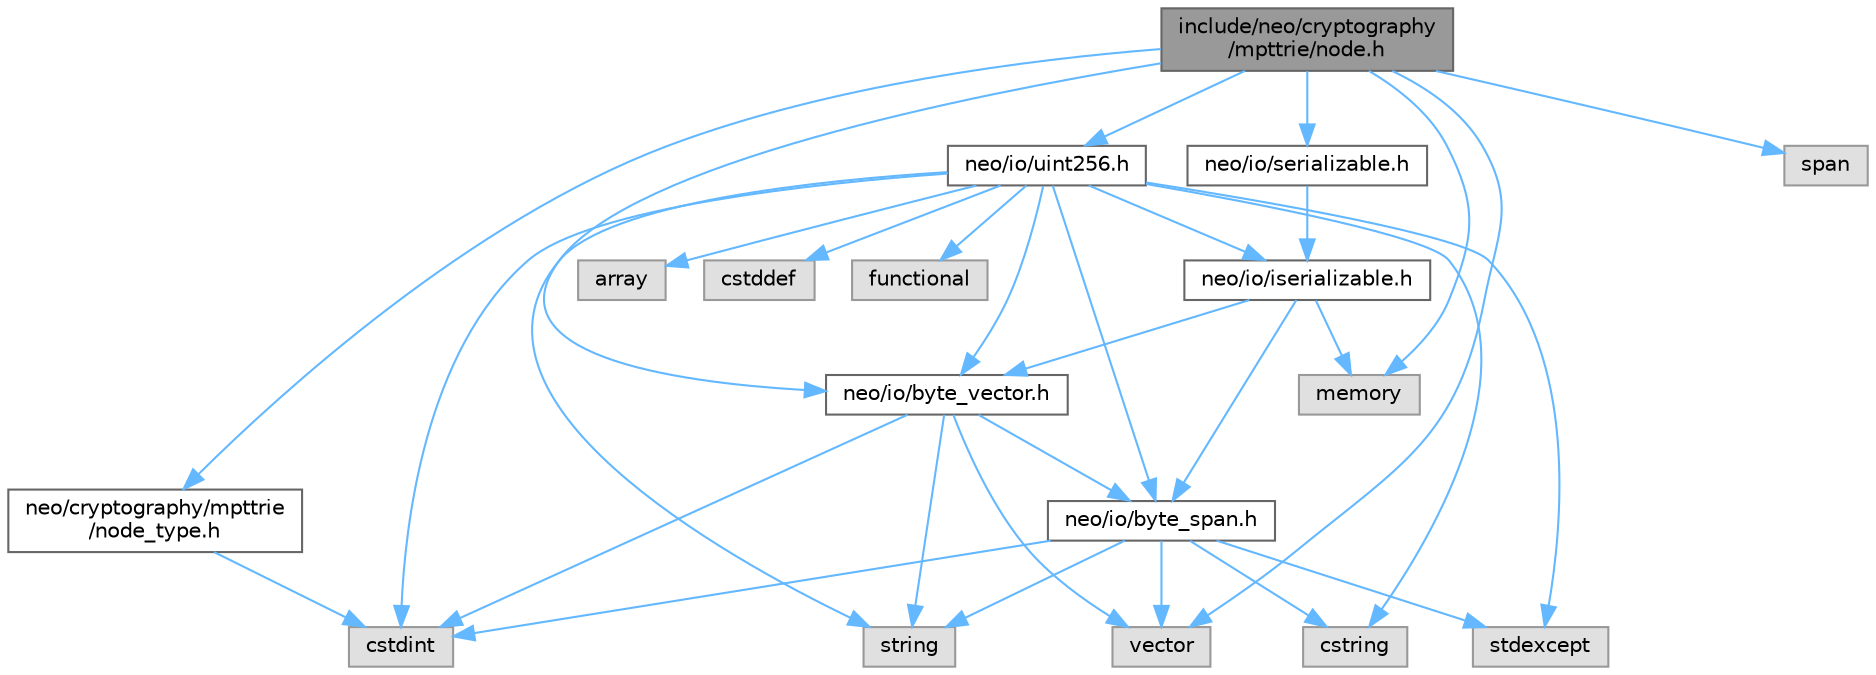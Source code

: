 digraph "include/neo/cryptography/mpttrie/node.h"
{
 // LATEX_PDF_SIZE
  bgcolor="transparent";
  edge [fontname=Helvetica,fontsize=10,labelfontname=Helvetica,labelfontsize=10];
  node [fontname=Helvetica,fontsize=10,shape=box,height=0.2,width=0.4];
  Node1 [id="Node000001",label="include/neo/cryptography\l/mpttrie/node.h",height=0.2,width=0.4,color="gray40", fillcolor="grey60", style="filled", fontcolor="black",tooltip=" "];
  Node1 -> Node2 [id="edge32_Node000001_Node000002",color="steelblue1",style="solid",tooltip=" "];
  Node2 [id="Node000002",label="neo/cryptography/mpttrie\l/node_type.h",height=0.2,width=0.4,color="grey40", fillcolor="white", style="filled",URL="$node__type_8h.html",tooltip=" "];
  Node2 -> Node3 [id="edge33_Node000002_Node000003",color="steelblue1",style="solid",tooltip=" "];
  Node3 [id="Node000003",label="cstdint",height=0.2,width=0.4,color="grey60", fillcolor="#E0E0E0", style="filled",tooltip=" "];
  Node1 -> Node4 [id="edge34_Node000001_Node000004",color="steelblue1",style="solid",tooltip=" "];
  Node4 [id="Node000004",label="neo/io/byte_vector.h",height=0.2,width=0.4,color="grey40", fillcolor="white", style="filled",URL="$io_2byte__vector_8h.html",tooltip=" "];
  Node4 -> Node5 [id="edge35_Node000004_Node000005",color="steelblue1",style="solid",tooltip=" "];
  Node5 [id="Node000005",label="neo/io/byte_span.h",height=0.2,width=0.4,color="grey40", fillcolor="white", style="filled",URL="$io_2byte__span_8h.html",tooltip=" "];
  Node5 -> Node3 [id="edge36_Node000005_Node000003",color="steelblue1",style="solid",tooltip=" "];
  Node5 -> Node6 [id="edge37_Node000005_Node000006",color="steelblue1",style="solid",tooltip=" "];
  Node6 [id="Node000006",label="cstring",height=0.2,width=0.4,color="grey60", fillcolor="#E0E0E0", style="filled",tooltip=" "];
  Node5 -> Node7 [id="edge38_Node000005_Node000007",color="steelblue1",style="solid",tooltip=" "];
  Node7 [id="Node000007",label="stdexcept",height=0.2,width=0.4,color="grey60", fillcolor="#E0E0E0", style="filled",tooltip=" "];
  Node5 -> Node8 [id="edge39_Node000005_Node000008",color="steelblue1",style="solid",tooltip=" "];
  Node8 [id="Node000008",label="string",height=0.2,width=0.4,color="grey60", fillcolor="#E0E0E0", style="filled",tooltip=" "];
  Node5 -> Node9 [id="edge40_Node000005_Node000009",color="steelblue1",style="solid",tooltip=" "];
  Node9 [id="Node000009",label="vector",height=0.2,width=0.4,color="grey60", fillcolor="#E0E0E0", style="filled",tooltip=" "];
  Node4 -> Node3 [id="edge41_Node000004_Node000003",color="steelblue1",style="solid",tooltip=" "];
  Node4 -> Node8 [id="edge42_Node000004_Node000008",color="steelblue1",style="solid",tooltip=" "];
  Node4 -> Node9 [id="edge43_Node000004_Node000009",color="steelblue1",style="solid",tooltip=" "];
  Node1 -> Node10 [id="edge44_Node000001_Node000010",color="steelblue1",style="solid",tooltip=" "];
  Node10 [id="Node000010",label="neo/io/serializable.h",height=0.2,width=0.4,color="grey40", fillcolor="white", style="filled",URL="$serializable_8h.html",tooltip=" "];
  Node10 -> Node11 [id="edge45_Node000010_Node000011",color="steelblue1",style="solid",tooltip=" "];
  Node11 [id="Node000011",label="neo/io/iserializable.h",height=0.2,width=0.4,color="grey40", fillcolor="white", style="filled",URL="$iserializable_8h.html",tooltip=" "];
  Node11 -> Node5 [id="edge46_Node000011_Node000005",color="steelblue1",style="solid",tooltip=" "];
  Node11 -> Node4 [id="edge47_Node000011_Node000004",color="steelblue1",style="solid",tooltip=" "];
  Node11 -> Node12 [id="edge48_Node000011_Node000012",color="steelblue1",style="solid",tooltip=" "];
  Node12 [id="Node000012",label="memory",height=0.2,width=0.4,color="grey60", fillcolor="#E0E0E0", style="filled",tooltip=" "];
  Node1 -> Node13 [id="edge49_Node000001_Node000013",color="steelblue1",style="solid",tooltip=" "];
  Node13 [id="Node000013",label="neo/io/uint256.h",height=0.2,width=0.4,color="grey40", fillcolor="white", style="filled",URL="$uint256_8h.html",tooltip=" "];
  Node13 -> Node5 [id="edge50_Node000013_Node000005",color="steelblue1",style="solid",tooltip=" "];
  Node13 -> Node4 [id="edge51_Node000013_Node000004",color="steelblue1",style="solid",tooltip=" "];
  Node13 -> Node11 [id="edge52_Node000013_Node000011",color="steelblue1",style="solid",tooltip=" "];
  Node13 -> Node14 [id="edge53_Node000013_Node000014",color="steelblue1",style="solid",tooltip=" "];
  Node14 [id="Node000014",label="array",height=0.2,width=0.4,color="grey60", fillcolor="#E0E0E0", style="filled",tooltip=" "];
  Node13 -> Node15 [id="edge54_Node000013_Node000015",color="steelblue1",style="solid",tooltip=" "];
  Node15 [id="Node000015",label="cstddef",height=0.2,width=0.4,color="grey60", fillcolor="#E0E0E0", style="filled",tooltip=" "];
  Node13 -> Node3 [id="edge55_Node000013_Node000003",color="steelblue1",style="solid",tooltip=" "];
  Node13 -> Node6 [id="edge56_Node000013_Node000006",color="steelblue1",style="solid",tooltip=" "];
  Node13 -> Node16 [id="edge57_Node000013_Node000016",color="steelblue1",style="solid",tooltip=" "];
  Node16 [id="Node000016",label="functional",height=0.2,width=0.4,color="grey60", fillcolor="#E0E0E0", style="filled",tooltip=" "];
  Node13 -> Node7 [id="edge58_Node000013_Node000007",color="steelblue1",style="solid",tooltip=" "];
  Node13 -> Node8 [id="edge59_Node000013_Node000008",color="steelblue1",style="solid",tooltip=" "];
  Node1 -> Node12 [id="edge60_Node000001_Node000012",color="steelblue1",style="solid",tooltip=" "];
  Node1 -> Node17 [id="edge61_Node000001_Node000017",color="steelblue1",style="solid",tooltip=" "];
  Node17 [id="Node000017",label="span",height=0.2,width=0.4,color="grey60", fillcolor="#E0E0E0", style="filled",tooltip=" "];
  Node1 -> Node9 [id="edge62_Node000001_Node000009",color="steelblue1",style="solid",tooltip=" "];
}
